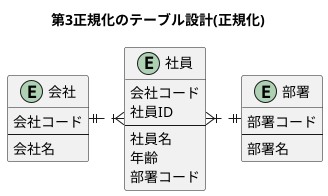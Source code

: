 @startuml
title 第3正規化のテーブル設計(正規化)

entity "会社" as company {
    会社コード
    --
    会社名
}

entity "社員" as employee {
    会社コード
    社員ID
    --
    社員名
    年齢
    部署コード
}

entity "部署" as department {
    部署コード
    --
    部署名
}

company ||.|{ employee
employee }|.|| department
@enduml